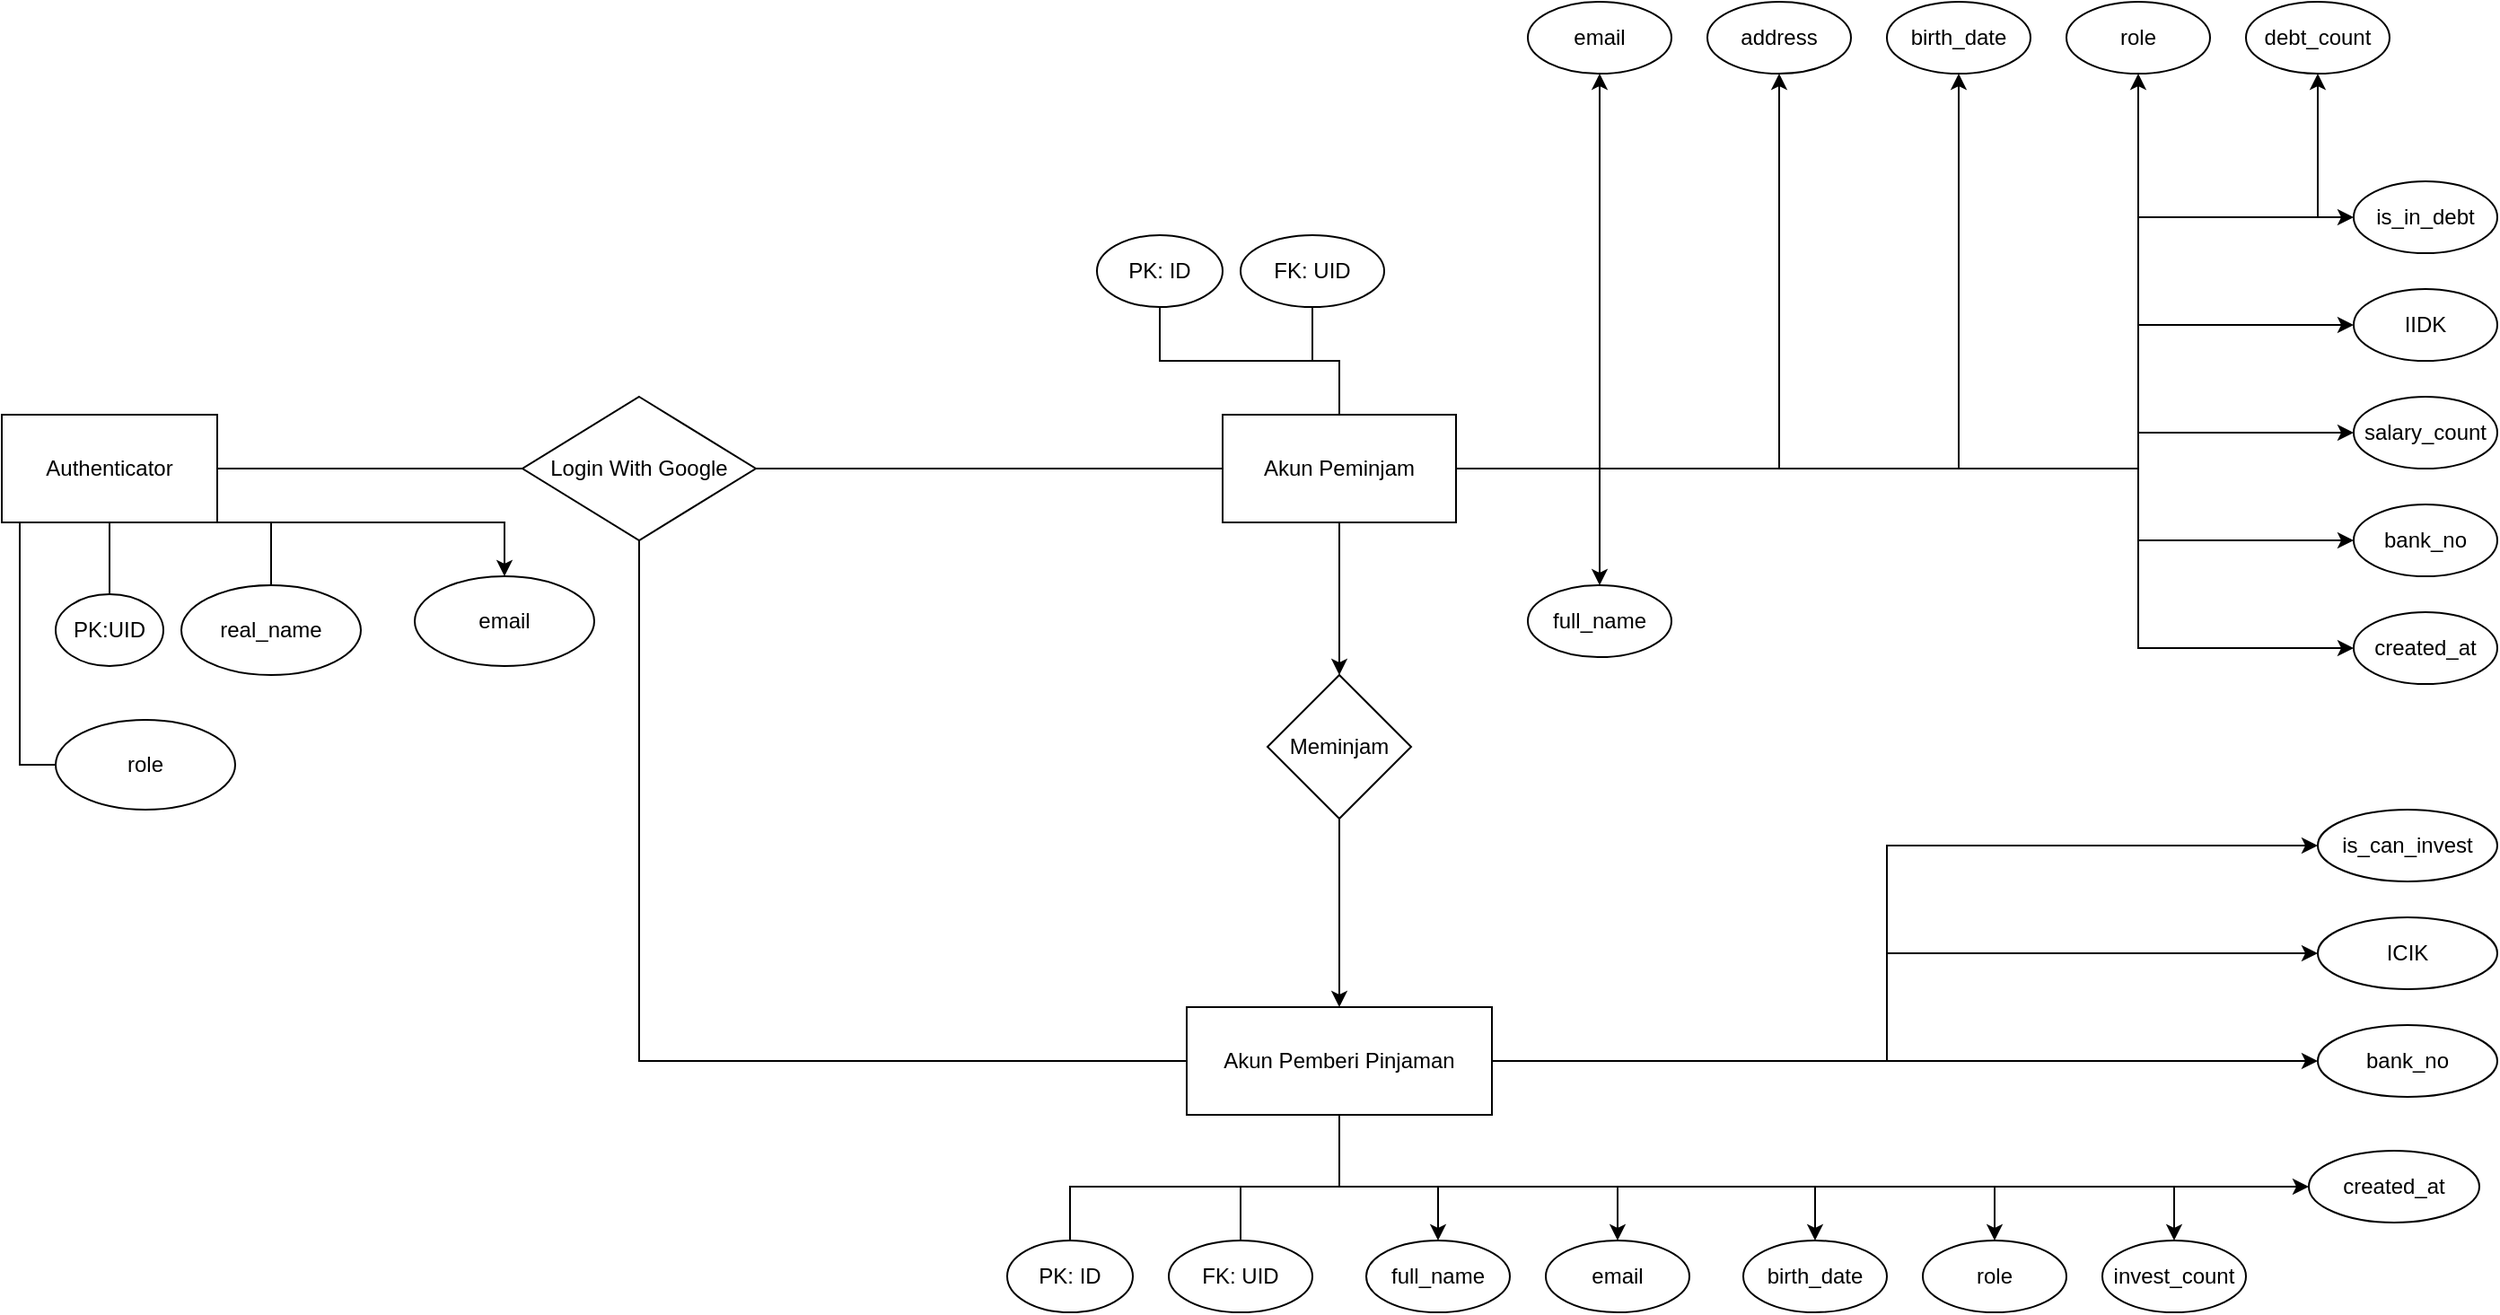 <mxfile version="24.7.17">
  <diagram name="Page-1" id="lwDeEY2JYYdrH5nlkBoJ">
    <mxGraphModel dx="2314" dy="2480" grid="1" gridSize="10" guides="1" tooltips="1" connect="1" arrows="1" fold="1" page="1" pageScale="1" pageWidth="850" pageHeight="1100" math="0" shadow="0">
      <root>
        <mxCell id="0" />
        <mxCell id="1" parent="0" />
        <mxCell id="Ixt7KDWkkDkSaDbi-yvk-2" style="edgeStyle=orthogonalEdgeStyle;rounded=0;orthogonalLoop=1;jettySize=auto;html=1;exitX=0.5;exitY=1;exitDx=0;exitDy=0;entryX=0.5;entryY=0;entryDx=0;entryDy=0;" edge="1" parent="1" source="1TiUZI-1H1YMYdZX2LC2-1" target="1TiUZI-1H1YMYdZX2LC2-10">
          <mxGeometry relative="1" as="geometry">
            <Array as="points">
              <mxPoint x="290" y="170" />
            </Array>
          </mxGeometry>
        </mxCell>
        <mxCell id="1TiUZI-1H1YMYdZX2LC2-1" value="Authenticator" style="rounded=1;whiteSpace=wrap;html=1;" parent="1" vertex="1">
          <mxGeometry x="10" y="110" width="120" height="60" as="geometry" />
        </mxCell>
        <mxCell id="1TiUZI-1H1YMYdZX2LC2-38" style="edgeStyle=orthogonalEdgeStyle;rounded=0;orthogonalLoop=1;jettySize=auto;html=1;exitX=1;exitY=0.5;exitDx=0;exitDy=0;entryX=0;entryY=0.5;entryDx=0;entryDy=0;" parent="1" source="1TiUZI-1H1YMYdZX2LC2-2" target="1TiUZI-1H1YMYdZX2LC2-25" edge="1">
          <mxGeometry relative="1" as="geometry">
            <Array as="points">
              <mxPoint x="1200" y="140" />
              <mxPoint x="1200" y="240" />
            </Array>
          </mxGeometry>
        </mxCell>
        <mxCell id="1TiUZI-1H1YMYdZX2LC2-39" style="edgeStyle=orthogonalEdgeStyle;rounded=0;orthogonalLoop=1;jettySize=auto;html=1;exitX=1;exitY=0.5;exitDx=0;exitDy=0;entryX=0;entryY=0.5;entryDx=0;entryDy=0;" parent="1" source="1TiUZI-1H1YMYdZX2LC2-2" target="1TiUZI-1H1YMYdZX2LC2-36" edge="1">
          <mxGeometry relative="1" as="geometry">
            <Array as="points">
              <mxPoint x="1200" y="140" />
              <mxPoint x="1200" y="180" />
            </Array>
          </mxGeometry>
        </mxCell>
        <mxCell id="1TiUZI-1H1YMYdZX2LC2-40" style="edgeStyle=orthogonalEdgeStyle;rounded=0;orthogonalLoop=1;jettySize=auto;html=1;exitX=1;exitY=0.5;exitDx=0;exitDy=0;entryX=0;entryY=0.5;entryDx=0;entryDy=0;" parent="1" source="1TiUZI-1H1YMYdZX2LC2-2" target="1TiUZI-1H1YMYdZX2LC2-35" edge="1">
          <mxGeometry relative="1" as="geometry">
            <Array as="points">
              <mxPoint x="1200" y="140" />
              <mxPoint x="1200" y="120" />
            </Array>
          </mxGeometry>
        </mxCell>
        <mxCell id="1TiUZI-1H1YMYdZX2LC2-41" style="edgeStyle=orthogonalEdgeStyle;rounded=0;orthogonalLoop=1;jettySize=auto;html=1;exitX=1;exitY=0.5;exitDx=0;exitDy=0;entryX=0;entryY=0.5;entryDx=0;entryDy=0;" parent="1" source="1TiUZI-1H1YMYdZX2LC2-2" target="1TiUZI-1H1YMYdZX2LC2-34" edge="1">
          <mxGeometry relative="1" as="geometry">
            <Array as="points">
              <mxPoint x="1200" y="140" />
              <mxPoint x="1200" y="60" />
            </Array>
          </mxGeometry>
        </mxCell>
        <mxCell id="1TiUZI-1H1YMYdZX2LC2-42" style="edgeStyle=orthogonalEdgeStyle;rounded=0;orthogonalLoop=1;jettySize=auto;html=1;exitX=1;exitY=0.5;exitDx=0;exitDy=0;entryX=0;entryY=0.5;entryDx=0;entryDy=0;" parent="1" source="1TiUZI-1H1YMYdZX2LC2-2" target="1TiUZI-1H1YMYdZX2LC2-33" edge="1">
          <mxGeometry relative="1" as="geometry">
            <Array as="points">
              <mxPoint x="1200" y="140" />
              <mxPoint x="1200" />
            </Array>
          </mxGeometry>
        </mxCell>
        <mxCell id="1TiUZI-1H1YMYdZX2LC2-43" style="edgeStyle=orthogonalEdgeStyle;rounded=0;orthogonalLoop=1;jettySize=auto;html=1;exitX=1;exitY=0.5;exitDx=0;exitDy=0;entryX=0.5;entryY=1;entryDx=0;entryDy=0;" parent="1" source="1TiUZI-1H1YMYdZX2LC2-2" target="1TiUZI-1H1YMYdZX2LC2-32" edge="1">
          <mxGeometry relative="1" as="geometry">
            <Array as="points">
              <mxPoint x="1200" y="140" />
              <mxPoint x="1200" />
              <mxPoint x="1300" />
            </Array>
          </mxGeometry>
        </mxCell>
        <mxCell id="1TiUZI-1H1YMYdZX2LC2-44" style="edgeStyle=orthogonalEdgeStyle;rounded=0;orthogonalLoop=1;jettySize=auto;html=1;exitX=1;exitY=0.5;exitDx=0;exitDy=0;entryX=0.5;entryY=1;entryDx=0;entryDy=0;" parent="1" source="1TiUZI-1H1YMYdZX2LC2-2" target="1TiUZI-1H1YMYdZX2LC2-31" edge="1">
          <mxGeometry relative="1" as="geometry" />
        </mxCell>
        <mxCell id="1TiUZI-1H1YMYdZX2LC2-45" style="edgeStyle=orthogonalEdgeStyle;rounded=0;orthogonalLoop=1;jettySize=auto;html=1;exitX=1;exitY=0.5;exitDx=0;exitDy=0;entryX=0.5;entryY=1;entryDx=0;entryDy=0;" parent="1" source="1TiUZI-1H1YMYdZX2LC2-2" target="1TiUZI-1H1YMYdZX2LC2-30" edge="1">
          <mxGeometry relative="1" as="geometry" />
        </mxCell>
        <mxCell id="1TiUZI-1H1YMYdZX2LC2-46" style="edgeStyle=orthogonalEdgeStyle;rounded=0;orthogonalLoop=1;jettySize=auto;html=1;exitX=1;exitY=0.5;exitDx=0;exitDy=0;entryX=0.5;entryY=1;entryDx=0;entryDy=0;" parent="1" source="1TiUZI-1H1YMYdZX2LC2-2" target="1TiUZI-1H1YMYdZX2LC2-27" edge="1">
          <mxGeometry relative="1" as="geometry" />
        </mxCell>
        <mxCell id="1TiUZI-1H1YMYdZX2LC2-47" style="edgeStyle=orthogonalEdgeStyle;rounded=0;orthogonalLoop=1;jettySize=auto;html=1;exitX=1;exitY=0.5;exitDx=0;exitDy=0;entryX=0.5;entryY=1;entryDx=0;entryDy=0;" parent="1" source="1TiUZI-1H1YMYdZX2LC2-2" target="1TiUZI-1H1YMYdZX2LC2-29" edge="1">
          <mxGeometry relative="1" as="geometry" />
        </mxCell>
        <mxCell id="1TiUZI-1H1YMYdZX2LC2-48" style="edgeStyle=orthogonalEdgeStyle;rounded=0;orthogonalLoop=1;jettySize=auto;html=1;exitX=1;exitY=0.5;exitDx=0;exitDy=0;entryX=0.5;entryY=0;entryDx=0;entryDy=0;" parent="1" source="1TiUZI-1H1YMYdZX2LC2-2" target="1TiUZI-1H1YMYdZX2LC2-26" edge="1">
          <mxGeometry relative="1" as="geometry" />
        </mxCell>
        <mxCell id="1TiUZI-1H1YMYdZX2LC2-78" style="edgeStyle=orthogonalEdgeStyle;rounded=0;orthogonalLoop=1;jettySize=auto;html=1;exitX=0.5;exitY=1;exitDx=0;exitDy=0;entryX=0.5;entryY=0;entryDx=0;entryDy=0;" parent="1" source="1TiUZI-1H1YMYdZX2LC2-2" target="1TiUZI-1H1YMYdZX2LC2-77" edge="1">
          <mxGeometry relative="1" as="geometry" />
        </mxCell>
        <mxCell id="1TiUZI-1H1YMYdZX2LC2-2" value="&lt;div&gt;Akun Peminjam&lt;/div&gt;" style="rounded=1;whiteSpace=wrap;html=1;" parent="1" vertex="1">
          <mxGeometry x="690" y="110" width="130" height="60" as="geometry" />
        </mxCell>
        <mxCell id="1TiUZI-1H1YMYdZX2LC2-68" style="edgeStyle=orthogonalEdgeStyle;rounded=0;orthogonalLoop=1;jettySize=auto;html=1;exitX=0.5;exitY=1;exitDx=0;exitDy=0;entryX=0.5;entryY=0;entryDx=0;entryDy=0;" parent="1" source="1TiUZI-1H1YMYdZX2LC2-3" target="1TiUZI-1H1YMYdZX2LC2-60" edge="1">
          <mxGeometry relative="1" as="geometry">
            <Array as="points">
              <mxPoint x="755" y="540" />
              <mxPoint x="810" y="540" />
            </Array>
          </mxGeometry>
        </mxCell>
        <mxCell id="1TiUZI-1H1YMYdZX2LC2-69" style="edgeStyle=orthogonalEdgeStyle;rounded=0;orthogonalLoop=1;jettySize=auto;html=1;exitX=0.5;exitY=1;exitDx=0;exitDy=0;entryX=0.5;entryY=0;entryDx=0;entryDy=0;" parent="1" source="1TiUZI-1H1YMYdZX2LC2-3" target="1TiUZI-1H1YMYdZX2LC2-61" edge="1">
          <mxGeometry relative="1" as="geometry">
            <Array as="points">
              <mxPoint x="755" y="540" />
              <mxPoint x="910" y="540" />
            </Array>
          </mxGeometry>
        </mxCell>
        <mxCell id="1TiUZI-1H1YMYdZX2LC2-70" style="edgeStyle=orthogonalEdgeStyle;rounded=0;orthogonalLoop=1;jettySize=auto;html=1;exitX=0.5;exitY=1;exitDx=0;exitDy=0;entryX=0.5;entryY=0;entryDx=0;entryDy=0;" parent="1" source="1TiUZI-1H1YMYdZX2LC2-3" target="1TiUZI-1H1YMYdZX2LC2-62" edge="1">
          <mxGeometry relative="1" as="geometry">
            <Array as="points">
              <mxPoint x="755" y="540" />
              <mxPoint x="1020" y="540" />
            </Array>
          </mxGeometry>
        </mxCell>
        <mxCell id="1TiUZI-1H1YMYdZX2LC2-71" style="edgeStyle=orthogonalEdgeStyle;rounded=0;orthogonalLoop=1;jettySize=auto;html=1;exitX=0.5;exitY=1;exitDx=0;exitDy=0;entryX=0.5;entryY=0;entryDx=0;entryDy=0;" parent="1" source="1TiUZI-1H1YMYdZX2LC2-3" target="1TiUZI-1H1YMYdZX2LC2-63" edge="1">
          <mxGeometry relative="1" as="geometry">
            <Array as="points">
              <mxPoint x="755" y="540" />
              <mxPoint x="1120" y="540" />
            </Array>
          </mxGeometry>
        </mxCell>
        <mxCell id="1TiUZI-1H1YMYdZX2LC2-72" style="edgeStyle=orthogonalEdgeStyle;rounded=0;orthogonalLoop=1;jettySize=auto;html=1;exitX=0.5;exitY=1;exitDx=0;exitDy=0;entryX=0.5;entryY=0;entryDx=0;entryDy=0;" parent="1" source="1TiUZI-1H1YMYdZX2LC2-3" target="1TiUZI-1H1YMYdZX2LC2-64" edge="1">
          <mxGeometry relative="1" as="geometry">
            <Array as="points">
              <mxPoint x="755" y="540" />
              <mxPoint x="1220" y="540" />
            </Array>
          </mxGeometry>
        </mxCell>
        <mxCell id="1TiUZI-1H1YMYdZX2LC2-73" style="edgeStyle=orthogonalEdgeStyle;rounded=0;orthogonalLoop=1;jettySize=auto;html=1;exitX=0.5;exitY=1;exitDx=0;exitDy=0;entryX=0;entryY=0.5;entryDx=0;entryDy=0;" parent="1" source="1TiUZI-1H1YMYdZX2LC2-3" target="1TiUZI-1H1YMYdZX2LC2-59" edge="1">
          <mxGeometry relative="1" as="geometry">
            <Array as="points">
              <mxPoint x="755" y="540" />
              <mxPoint x="1295" y="540" />
            </Array>
          </mxGeometry>
        </mxCell>
        <mxCell id="1TiUZI-1H1YMYdZX2LC2-74" style="edgeStyle=orthogonalEdgeStyle;rounded=0;orthogonalLoop=1;jettySize=auto;html=1;exitX=1;exitY=0.5;exitDx=0;exitDy=0;entryX=0;entryY=0.5;entryDx=0;entryDy=0;" parent="1" source="1TiUZI-1H1YMYdZX2LC2-3" target="1TiUZI-1H1YMYdZX2LC2-67" edge="1">
          <mxGeometry relative="1" as="geometry" />
        </mxCell>
        <mxCell id="1TiUZI-1H1YMYdZX2LC2-75" style="edgeStyle=orthogonalEdgeStyle;rounded=0;orthogonalLoop=1;jettySize=auto;html=1;exitX=1;exitY=0.5;exitDx=0;exitDy=0;entryX=0;entryY=0.5;entryDx=0;entryDy=0;" parent="1" source="1TiUZI-1H1YMYdZX2LC2-3" target="1TiUZI-1H1YMYdZX2LC2-66" edge="1">
          <mxGeometry relative="1" as="geometry">
            <Array as="points">
              <mxPoint x="1060" y="470" />
              <mxPoint x="1060" y="410" />
            </Array>
          </mxGeometry>
        </mxCell>
        <mxCell id="1TiUZI-1H1YMYdZX2LC2-76" style="edgeStyle=orthogonalEdgeStyle;rounded=0;orthogonalLoop=1;jettySize=auto;html=1;exitX=1;exitY=0.5;exitDx=0;exitDy=0;entryX=0;entryY=0.5;entryDx=0;entryDy=0;" parent="1" source="1TiUZI-1H1YMYdZX2LC2-3" target="1TiUZI-1H1YMYdZX2LC2-65" edge="1">
          <mxGeometry relative="1" as="geometry">
            <Array as="points">
              <mxPoint x="1060" y="470" />
              <mxPoint x="1060" y="350" />
            </Array>
          </mxGeometry>
        </mxCell>
        <mxCell id="1TiUZI-1H1YMYdZX2LC2-3" value="&lt;div&gt;Akun Pemberi Pinjaman&lt;br&gt;&lt;/div&gt;" style="rounded=1;whiteSpace=wrap;html=1;" parent="1" vertex="1">
          <mxGeometry x="670" y="440" width="170" height="60" as="geometry" />
        </mxCell>
        <mxCell id="1TiUZI-1H1YMYdZX2LC2-4" value="PK:UID" style="ellipse;whiteSpace=wrap;html=1;" parent="1" vertex="1">
          <mxGeometry x="40" y="210" width="60" height="40" as="geometry" />
        </mxCell>
        <mxCell id="1TiUZI-1H1YMYdZX2LC2-5" value="" style="endArrow=none;html=1;rounded=0;exitX=0.5;exitY=0;exitDx=0;exitDy=0;entryX=0.5;entryY=1;entryDx=0;entryDy=0;" parent="1" source="1TiUZI-1H1YMYdZX2LC2-4" target="1TiUZI-1H1YMYdZX2LC2-1" edge="1">
          <mxGeometry width="50" height="50" relative="1" as="geometry">
            <mxPoint x="250" y="230" as="sourcePoint" />
            <mxPoint x="300" y="180" as="targetPoint" />
          </mxGeometry>
        </mxCell>
        <mxCell id="1TiUZI-1H1YMYdZX2LC2-6" value="real_name" style="ellipse;whiteSpace=wrap;html=1;" parent="1" vertex="1">
          <mxGeometry x="110" y="205" width="100" height="50" as="geometry" />
        </mxCell>
        <mxCell id="1TiUZI-1H1YMYdZX2LC2-7" value="" style="endArrow=none;html=1;rounded=0;entryX=0.5;entryY=0;entryDx=0;entryDy=0;" parent="1" target="1TiUZI-1H1YMYdZX2LC2-6" edge="1">
          <mxGeometry width="50" height="50" relative="1" as="geometry">
            <mxPoint x="70" y="170" as="sourcePoint" />
            <mxPoint x="300" y="180" as="targetPoint" />
            <Array as="points">
              <mxPoint x="160" y="170" />
            </Array>
          </mxGeometry>
        </mxCell>
        <mxCell id="1TiUZI-1H1YMYdZX2LC2-8" value="role" style="ellipse;whiteSpace=wrap;html=1;" parent="1" vertex="1">
          <mxGeometry x="40" y="280" width="100" height="50" as="geometry" />
        </mxCell>
        <mxCell id="1TiUZI-1H1YMYdZX2LC2-9" value="" style="endArrow=none;html=1;rounded=0;entryX=0;entryY=0.5;entryDx=0;entryDy=0;exitX=0.5;exitY=1;exitDx=0;exitDy=0;" parent="1" source="1TiUZI-1H1YMYdZX2LC2-1" target="1TiUZI-1H1YMYdZX2LC2-8" edge="1">
          <mxGeometry width="50" height="50" relative="1" as="geometry">
            <mxPoint x="180" y="170" as="sourcePoint" />
            <mxPoint x="410" y="180" as="targetPoint" />
            <Array as="points">
              <mxPoint x="20" y="170" />
              <mxPoint x="20" y="305" />
            </Array>
          </mxGeometry>
        </mxCell>
        <mxCell id="1TiUZI-1H1YMYdZX2LC2-10" value="email" style="ellipse;whiteSpace=wrap;html=1;" parent="1" vertex="1">
          <mxGeometry x="240" y="200" width="100" height="50" as="geometry" />
        </mxCell>
        <mxCell id="1TiUZI-1H1YMYdZX2LC2-12" value="Login With Google" style="rhombus;whiteSpace=wrap;html=1;" parent="1" vertex="1">
          <mxGeometry x="300" y="100" width="130" height="80" as="geometry" />
        </mxCell>
        <mxCell id="1TiUZI-1H1YMYdZX2LC2-13" value="" style="endArrow=none;html=1;rounded=0;exitX=1;exitY=0.5;exitDx=0;exitDy=0;entryX=0;entryY=0.5;entryDx=0;entryDy=0;" parent="1" source="1TiUZI-1H1YMYdZX2LC2-1" target="1TiUZI-1H1YMYdZX2LC2-12" edge="1">
          <mxGeometry width="50" height="50" relative="1" as="geometry">
            <mxPoint x="360" y="250" as="sourcePoint" />
            <mxPoint x="410" y="200" as="targetPoint" />
          </mxGeometry>
        </mxCell>
        <mxCell id="1TiUZI-1H1YMYdZX2LC2-14" value="" style="endArrow=none;html=1;rounded=0;exitX=1;exitY=0.5;exitDx=0;exitDy=0;entryX=0;entryY=0.5;entryDx=0;entryDy=0;" parent="1" source="1TiUZI-1H1YMYdZX2LC2-12" target="1TiUZI-1H1YMYdZX2LC2-2" edge="1">
          <mxGeometry width="50" height="50" relative="1" as="geometry">
            <mxPoint x="460" y="310" as="sourcePoint" />
            <mxPoint x="510" y="260" as="targetPoint" />
          </mxGeometry>
        </mxCell>
        <mxCell id="1TiUZI-1H1YMYdZX2LC2-15" value="" style="endArrow=none;html=1;rounded=0;exitX=0.5;exitY=1;exitDx=0;exitDy=0;entryX=0;entryY=0.5;entryDx=0;entryDy=0;" parent="1" source="1TiUZI-1H1YMYdZX2LC2-12" target="1TiUZI-1H1YMYdZX2LC2-3" edge="1">
          <mxGeometry width="50" height="50" relative="1" as="geometry">
            <mxPoint x="440" y="390" as="sourcePoint" />
            <mxPoint x="490" y="340" as="targetPoint" />
            <Array as="points">
              <mxPoint x="365" y="470" />
            </Array>
          </mxGeometry>
        </mxCell>
        <mxCell id="1TiUZI-1H1YMYdZX2LC2-17" value="PK: ID" style="ellipse;whiteSpace=wrap;html=1;" parent="1" vertex="1">
          <mxGeometry x="620" y="10" width="70" height="40" as="geometry" />
        </mxCell>
        <mxCell id="1TiUZI-1H1YMYdZX2LC2-18" value="" style="endArrow=none;html=1;rounded=0;entryX=0.5;entryY=1;entryDx=0;entryDy=0;exitX=0.5;exitY=0;exitDx=0;exitDy=0;" parent="1" source="1TiUZI-1H1YMYdZX2LC2-2" target="1TiUZI-1H1YMYdZX2LC2-17" edge="1">
          <mxGeometry width="50" height="50" relative="1" as="geometry">
            <mxPoint x="540" y="110" as="sourcePoint" />
            <mxPoint x="590" y="60" as="targetPoint" />
            <Array as="points">
              <mxPoint x="755" y="80" />
              <mxPoint x="655" y="80" />
            </Array>
          </mxGeometry>
        </mxCell>
        <mxCell id="1TiUZI-1H1YMYdZX2LC2-19" value="PK: ID" style="ellipse;whiteSpace=wrap;html=1;" parent="1" vertex="1">
          <mxGeometry x="570" y="570" width="70" height="40" as="geometry" />
        </mxCell>
        <mxCell id="1TiUZI-1H1YMYdZX2LC2-20" value="" style="endArrow=none;html=1;rounded=0;exitX=0.5;exitY=1;exitDx=0;exitDy=0;entryX=0.5;entryY=0;entryDx=0;entryDy=0;" parent="1" source="1TiUZI-1H1YMYdZX2LC2-3" target="1TiUZI-1H1YMYdZX2LC2-19" edge="1">
          <mxGeometry width="50" height="50" relative="1" as="geometry">
            <mxPoint x="787.5" y="580" as="sourcePoint" />
            <mxPoint x="730" y="680" as="targetPoint" />
            <Array as="points">
              <mxPoint x="755" y="540" />
              <mxPoint x="605" y="540" />
            </Array>
          </mxGeometry>
        </mxCell>
        <mxCell id="1TiUZI-1H1YMYdZX2LC2-21" value="FK: UID" style="ellipse;whiteSpace=wrap;html=1;" parent="1" vertex="1">
          <mxGeometry x="660" y="570" width="80" height="40" as="geometry" />
        </mxCell>
        <mxCell id="1TiUZI-1H1YMYdZX2LC2-22" value="" style="endArrow=none;html=1;rounded=0;entryX=0.5;entryY=1;entryDx=0;entryDy=0;exitX=0.5;exitY=0;exitDx=0;exitDy=0;" parent="1" source="1TiUZI-1H1YMYdZX2LC2-21" target="1TiUZI-1H1YMYdZX2LC2-3" edge="1">
          <mxGeometry width="50" height="50" relative="1" as="geometry">
            <mxPoint x="710" y="560" as="sourcePoint" />
            <mxPoint x="670" y="600" as="targetPoint" />
            <Array as="points">
              <mxPoint x="700" y="540" />
              <mxPoint x="755" y="540" />
            </Array>
          </mxGeometry>
        </mxCell>
        <mxCell id="1TiUZI-1H1YMYdZX2LC2-23" value="FK: UID" style="ellipse;whiteSpace=wrap;html=1;" parent="1" vertex="1">
          <mxGeometry x="700" y="10" width="80" height="40" as="geometry" />
        </mxCell>
        <mxCell id="1TiUZI-1H1YMYdZX2LC2-24" value="" style="endArrow=none;html=1;rounded=0;exitX=0.5;exitY=0;exitDx=0;exitDy=0;entryX=0.5;entryY=1;entryDx=0;entryDy=0;" parent="1" source="1TiUZI-1H1YMYdZX2LC2-2" target="1TiUZI-1H1YMYdZX2LC2-23" edge="1">
          <mxGeometry width="50" height="50" relative="1" as="geometry">
            <mxPoint x="720" y="110" as="sourcePoint" />
            <mxPoint x="770" y="60" as="targetPoint" />
            <Array as="points">
              <mxPoint x="755" y="80" />
              <mxPoint x="740" y="80" />
            </Array>
          </mxGeometry>
        </mxCell>
        <mxCell id="1TiUZI-1H1YMYdZX2LC2-25" value="created_at" style="ellipse;whiteSpace=wrap;html=1;" parent="1" vertex="1">
          <mxGeometry x="1320" y="220" width="80" height="40" as="geometry" />
        </mxCell>
        <mxCell id="1TiUZI-1H1YMYdZX2LC2-26" value="full_name" style="ellipse;whiteSpace=wrap;html=1;" parent="1" vertex="1">
          <mxGeometry x="860" y="205" width="80" height="40" as="geometry" />
        </mxCell>
        <mxCell id="1TiUZI-1H1YMYdZX2LC2-27" value="address" style="ellipse;whiteSpace=wrap;html=1;" parent="1" vertex="1">
          <mxGeometry x="960" y="-120" width="80" height="40" as="geometry" />
        </mxCell>
        <mxCell id="1TiUZI-1H1YMYdZX2LC2-29" value="&lt;div&gt;email&lt;/div&gt;" style="ellipse;whiteSpace=wrap;html=1;" parent="1" vertex="1">
          <mxGeometry x="860" y="-120" width="80" height="40" as="geometry" />
        </mxCell>
        <mxCell id="1TiUZI-1H1YMYdZX2LC2-30" value="birth_date" style="ellipse;whiteSpace=wrap;html=1;" parent="1" vertex="1">
          <mxGeometry x="1060" y="-120" width="80" height="40" as="geometry" />
        </mxCell>
        <mxCell id="1TiUZI-1H1YMYdZX2LC2-31" value="role" style="ellipse;whiteSpace=wrap;html=1;" parent="1" vertex="1">
          <mxGeometry x="1160" y="-120" width="80" height="40" as="geometry" />
        </mxCell>
        <mxCell id="1TiUZI-1H1YMYdZX2LC2-32" value="debt_count" style="ellipse;whiteSpace=wrap;html=1;" parent="1" vertex="1">
          <mxGeometry x="1260" y="-120" width="80" height="40" as="geometry" />
        </mxCell>
        <mxCell id="1TiUZI-1H1YMYdZX2LC2-33" value="is_in_debt" style="ellipse;whiteSpace=wrap;html=1;" parent="1" vertex="1">
          <mxGeometry x="1320" y="-20" width="80" height="40" as="geometry" />
        </mxCell>
        <mxCell id="1TiUZI-1H1YMYdZX2LC2-34" value="IIDK" style="ellipse;whiteSpace=wrap;html=1;" parent="1" vertex="1">
          <mxGeometry x="1320" y="40" width="80" height="40" as="geometry" />
        </mxCell>
        <mxCell id="1TiUZI-1H1YMYdZX2LC2-35" value="salary_count" style="ellipse;whiteSpace=wrap;html=1;" parent="1" vertex="1">
          <mxGeometry x="1320" y="100" width="80" height="40" as="geometry" />
        </mxCell>
        <mxCell id="1TiUZI-1H1YMYdZX2LC2-36" value="bank_no" style="ellipse;whiteSpace=wrap;html=1;" parent="1" vertex="1">
          <mxGeometry x="1320" y="160" width="80" height="40" as="geometry" />
        </mxCell>
        <mxCell id="1TiUZI-1H1YMYdZX2LC2-59" value="created_at" style="ellipse;whiteSpace=wrap;html=1;" parent="1" vertex="1">
          <mxGeometry x="1295" y="520" width="95" height="40" as="geometry" />
        </mxCell>
        <mxCell id="1TiUZI-1H1YMYdZX2LC2-60" value="full_name" style="ellipse;whiteSpace=wrap;html=1;" parent="1" vertex="1">
          <mxGeometry x="770" y="570" width="80" height="40" as="geometry" />
        </mxCell>
        <mxCell id="1TiUZI-1H1YMYdZX2LC2-61" value="&lt;div&gt;email&lt;/div&gt;" style="ellipse;whiteSpace=wrap;html=1;" parent="1" vertex="1">
          <mxGeometry x="870" y="570" width="80" height="40" as="geometry" />
        </mxCell>
        <mxCell id="1TiUZI-1H1YMYdZX2LC2-62" value="birth_date" style="ellipse;whiteSpace=wrap;html=1;" parent="1" vertex="1">
          <mxGeometry x="980" y="570" width="80" height="40" as="geometry" />
        </mxCell>
        <mxCell id="1TiUZI-1H1YMYdZX2LC2-63" value="role" style="ellipse;whiteSpace=wrap;html=1;" parent="1" vertex="1">
          <mxGeometry x="1080" y="570" width="80" height="40" as="geometry" />
        </mxCell>
        <mxCell id="1TiUZI-1H1YMYdZX2LC2-64" value="invest_count" style="ellipse;whiteSpace=wrap;html=1;" parent="1" vertex="1">
          <mxGeometry x="1180" y="570" width="80" height="40" as="geometry" />
        </mxCell>
        <mxCell id="1TiUZI-1H1YMYdZX2LC2-65" value="is_can_invest" style="ellipse;whiteSpace=wrap;html=1;" parent="1" vertex="1">
          <mxGeometry x="1300" y="330" width="100" height="40" as="geometry" />
        </mxCell>
        <mxCell id="1TiUZI-1H1YMYdZX2LC2-66" value="ICIK" style="ellipse;whiteSpace=wrap;html=1;" parent="1" vertex="1">
          <mxGeometry x="1300" y="390" width="100" height="40" as="geometry" />
        </mxCell>
        <mxCell id="1TiUZI-1H1YMYdZX2LC2-67" value="bank_no" style="ellipse;whiteSpace=wrap;html=1;" parent="1" vertex="1">
          <mxGeometry x="1300" y="450" width="100" height="40" as="geometry" />
        </mxCell>
        <mxCell id="1TiUZI-1H1YMYdZX2LC2-79" style="edgeStyle=orthogonalEdgeStyle;rounded=0;orthogonalLoop=1;jettySize=auto;html=1;exitX=0.5;exitY=1;exitDx=0;exitDy=0;entryX=0.5;entryY=0;entryDx=0;entryDy=0;" parent="1" source="1TiUZI-1H1YMYdZX2LC2-77" target="1TiUZI-1H1YMYdZX2LC2-3" edge="1">
          <mxGeometry relative="1" as="geometry" />
        </mxCell>
        <mxCell id="1TiUZI-1H1YMYdZX2LC2-77" value="Meminjam" style="rhombus;whiteSpace=wrap;html=1;" parent="1" vertex="1">
          <mxGeometry x="715" y="255" width="80" height="80" as="geometry" />
        </mxCell>
        <mxCell id="Ixt7KDWkkDkSaDbi-yvk-7" value="Akun Pemberi Pinjaman" style="rounded=0;whiteSpace=wrap;html=1;" vertex="1" parent="1">
          <mxGeometry x="670" y="440" width="170" height="60" as="geometry" />
        </mxCell>
        <mxCell id="Ixt7KDWkkDkSaDbi-yvk-8" value="Akun Peminjam" style="rounded=0;whiteSpace=wrap;html=1;" vertex="1" parent="1">
          <mxGeometry x="690" y="110" width="130" height="60" as="geometry" />
        </mxCell>
        <mxCell id="Ixt7KDWkkDkSaDbi-yvk-9" value="Authenticator" style="rounded=0;whiteSpace=wrap;html=1;" vertex="1" parent="1">
          <mxGeometry x="10" y="110" width="120" height="60" as="geometry" />
        </mxCell>
      </root>
    </mxGraphModel>
  </diagram>
</mxfile>
